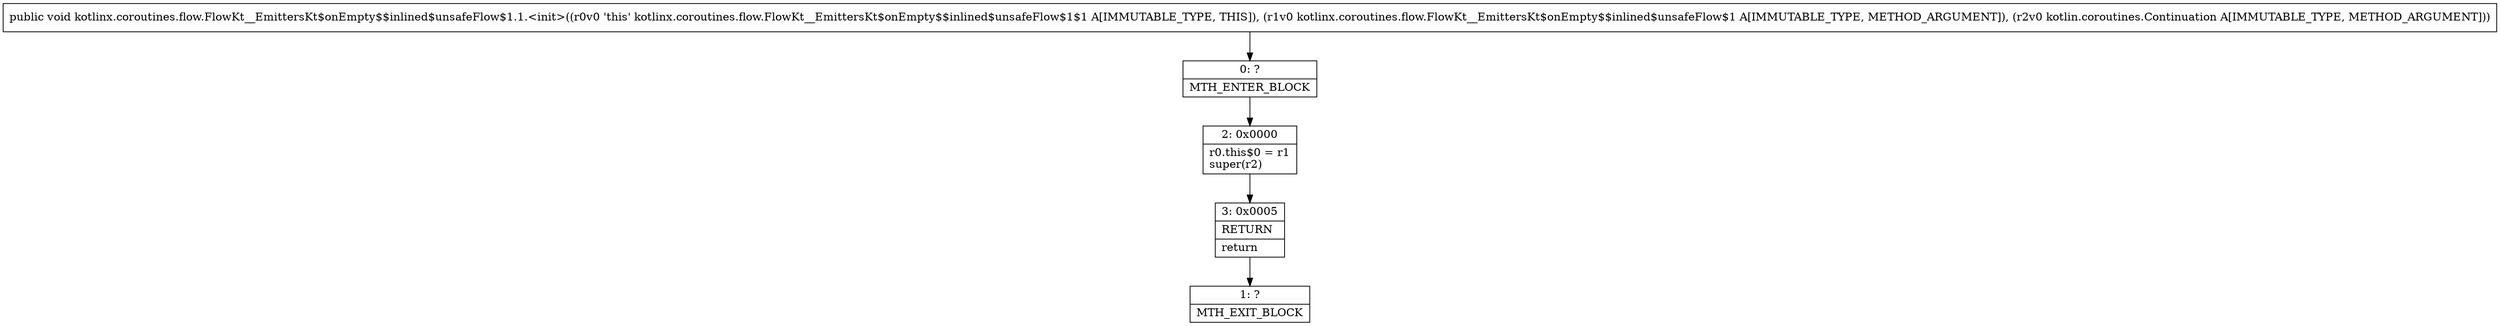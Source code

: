 digraph "CFG forkotlinx.coroutines.flow.FlowKt__EmittersKt$onEmpty$$inlined$unsafeFlow$1.1.\<init\>(Lkotlinx\/coroutines\/flow\/FlowKt__EmittersKt$onEmpty$$inlined$unsafeFlow$1;Lkotlin\/coroutines\/Continuation;)V" {
Node_0 [shape=record,label="{0\:\ ?|MTH_ENTER_BLOCK\l}"];
Node_2 [shape=record,label="{2\:\ 0x0000|r0.this$0 = r1\lsuper(r2)\l}"];
Node_3 [shape=record,label="{3\:\ 0x0005|RETURN\l|return\l}"];
Node_1 [shape=record,label="{1\:\ ?|MTH_EXIT_BLOCK\l}"];
MethodNode[shape=record,label="{public void kotlinx.coroutines.flow.FlowKt__EmittersKt$onEmpty$$inlined$unsafeFlow$1.1.\<init\>((r0v0 'this' kotlinx.coroutines.flow.FlowKt__EmittersKt$onEmpty$$inlined$unsafeFlow$1$1 A[IMMUTABLE_TYPE, THIS]), (r1v0 kotlinx.coroutines.flow.FlowKt__EmittersKt$onEmpty$$inlined$unsafeFlow$1 A[IMMUTABLE_TYPE, METHOD_ARGUMENT]), (r2v0 kotlin.coroutines.Continuation A[IMMUTABLE_TYPE, METHOD_ARGUMENT])) }"];
MethodNode -> Node_0;Node_0 -> Node_2;
Node_2 -> Node_3;
Node_3 -> Node_1;
}

